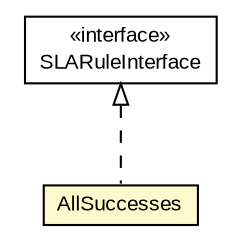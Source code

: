 #!/usr/local/bin/dot
#
# Class diagram 
# Generated by UMLGraph version R5_6-24-gf6e263 (http://www.umlgraph.org/)
#

digraph G {
	edge [fontname="arial",fontsize=10,labelfontname="arial",labelfontsize=10];
	node [fontname="arial",fontsize=10,shape=plaintext];
	nodesep=0.25;
	ranksep=0.5;
	// org.miloss.fgsms.plugins.sla.SLARuleInterface
	c126265 [label=<<table title="org.miloss.fgsms.plugins.sla.SLARuleInterface" border="0" cellborder="1" cellspacing="0" cellpadding="2" port="p" href="../../plugins/sla/SLARuleInterface.html">
		<tr><td><table border="0" cellspacing="0" cellpadding="1">
<tr><td align="center" balign="center"> &#171;interface&#187; </td></tr>
<tr><td align="center" balign="center"> SLARuleInterface </td></tr>
		</table></td></tr>
		</table>>, URL="../../plugins/sla/SLARuleInterface.html", fontname="arial", fontcolor="black", fontsize=10.0];
	// org.miloss.fgsms.sla.rules.AllSuccesses
	c127059 [label=<<table title="org.miloss.fgsms.sla.rules.AllSuccesses" border="0" cellborder="1" cellspacing="0" cellpadding="2" port="p" bgcolor="lemonChiffon" href="./AllSuccesses.html">
		<tr><td><table border="0" cellspacing="0" cellpadding="1">
<tr><td align="center" balign="center"> AllSuccesses </td></tr>
		</table></td></tr>
		</table>>, URL="./AllSuccesses.html", fontname="arial", fontcolor="black", fontsize=10.0];
	//org.miloss.fgsms.sla.rules.AllSuccesses implements org.miloss.fgsms.plugins.sla.SLARuleInterface
	c126265:p -> c127059:p [dir=back,arrowtail=empty,style=dashed];
}


